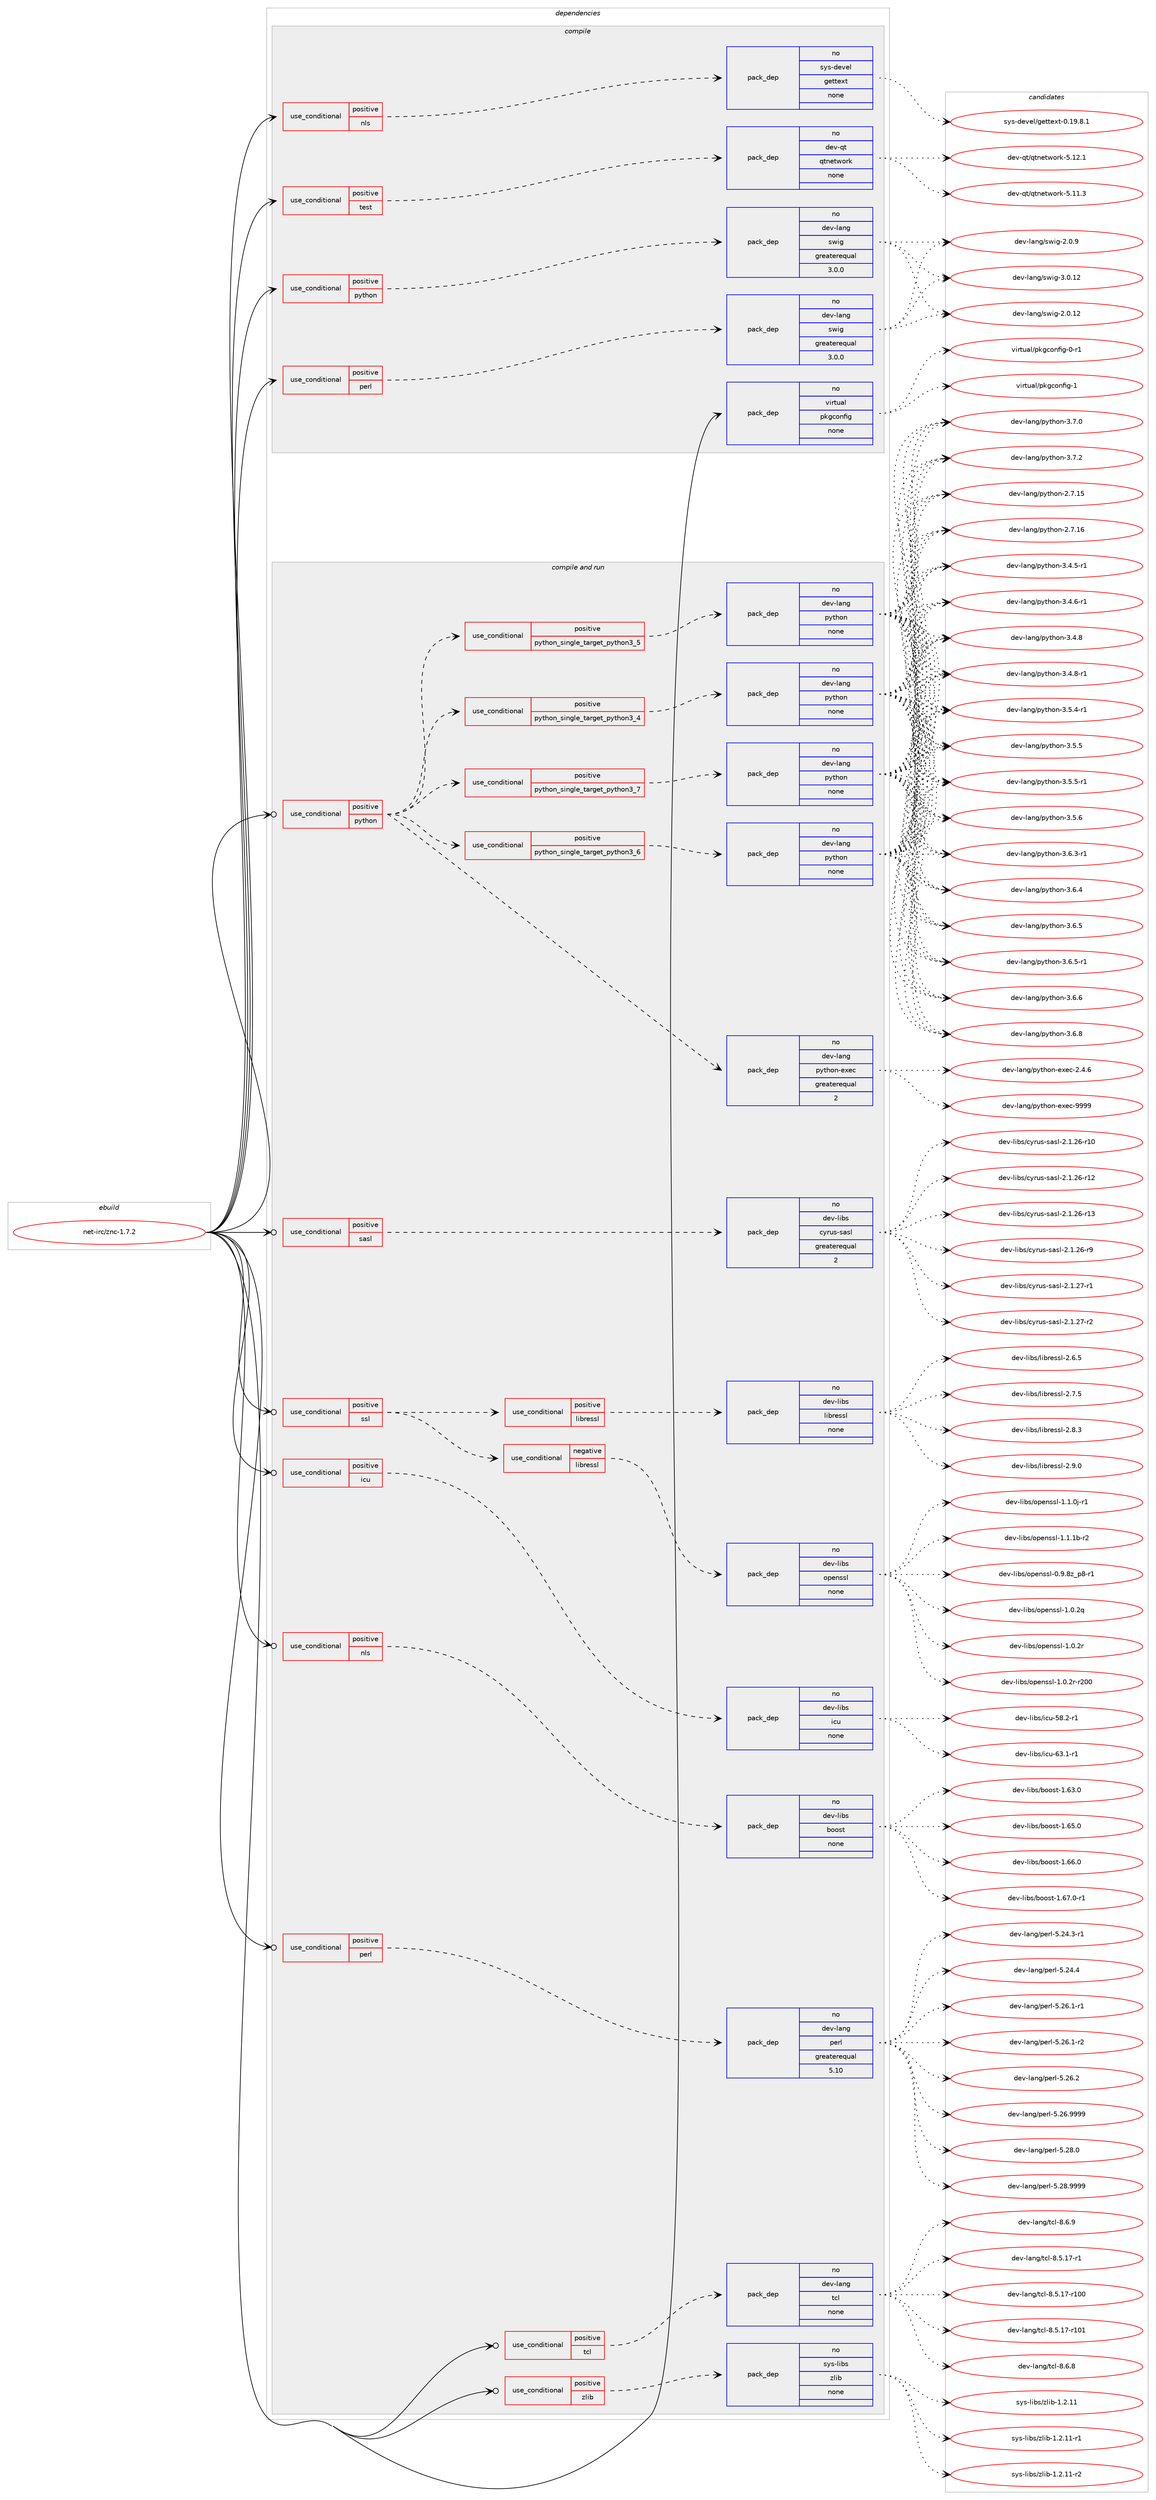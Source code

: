 digraph prolog {

# *************
# Graph options
# *************

newrank=true;
concentrate=true;
compound=true;
graph [rankdir=LR,fontname=Helvetica,fontsize=10,ranksep=1.5];#, ranksep=2.5, nodesep=0.2];
edge  [arrowhead=vee];
node  [fontname=Helvetica,fontsize=10];

# **********
# The ebuild
# **********

subgraph cluster_leftcol {
color=gray;
rank=same;
label=<<i>ebuild</i>>;
id [label="net-irc/znc-1.7.2", color=red, width=4, href="../net-irc/znc-1.7.2.svg"];
}

# ****************
# The dependencies
# ****************

subgraph cluster_midcol {
color=gray;
label=<<i>dependencies</i>>;
subgraph cluster_compile {
fillcolor="#eeeeee";
style=filled;
label=<<i>compile</i>>;
subgraph cond445770 {
dependency1657847 [label=<<TABLE BORDER="0" CELLBORDER="1" CELLSPACING="0" CELLPADDING="4"><TR><TD ROWSPAN="3" CELLPADDING="10">use_conditional</TD></TR><TR><TD>positive</TD></TR><TR><TD>nls</TD></TR></TABLE>>, shape=none, color=red];
subgraph pack1185209 {
dependency1657848 [label=<<TABLE BORDER="0" CELLBORDER="1" CELLSPACING="0" CELLPADDING="4" WIDTH="220"><TR><TD ROWSPAN="6" CELLPADDING="30">pack_dep</TD></TR><TR><TD WIDTH="110">no</TD></TR><TR><TD>sys-devel</TD></TR><TR><TD>gettext</TD></TR><TR><TD>none</TD></TR><TR><TD></TD></TR></TABLE>>, shape=none, color=blue];
}
dependency1657847:e -> dependency1657848:w [weight=20,style="dashed",arrowhead="vee"];
}
id:e -> dependency1657847:w [weight=20,style="solid",arrowhead="vee"];
subgraph cond445771 {
dependency1657849 [label=<<TABLE BORDER="0" CELLBORDER="1" CELLSPACING="0" CELLPADDING="4"><TR><TD ROWSPAN="3" CELLPADDING="10">use_conditional</TD></TR><TR><TD>positive</TD></TR><TR><TD>perl</TD></TR></TABLE>>, shape=none, color=red];
subgraph pack1185210 {
dependency1657850 [label=<<TABLE BORDER="0" CELLBORDER="1" CELLSPACING="0" CELLPADDING="4" WIDTH="220"><TR><TD ROWSPAN="6" CELLPADDING="30">pack_dep</TD></TR><TR><TD WIDTH="110">no</TD></TR><TR><TD>dev-lang</TD></TR><TR><TD>swig</TD></TR><TR><TD>greaterequal</TD></TR><TR><TD>3.0.0</TD></TR></TABLE>>, shape=none, color=blue];
}
dependency1657849:e -> dependency1657850:w [weight=20,style="dashed",arrowhead="vee"];
}
id:e -> dependency1657849:w [weight=20,style="solid",arrowhead="vee"];
subgraph cond445772 {
dependency1657851 [label=<<TABLE BORDER="0" CELLBORDER="1" CELLSPACING="0" CELLPADDING="4"><TR><TD ROWSPAN="3" CELLPADDING="10">use_conditional</TD></TR><TR><TD>positive</TD></TR><TR><TD>python</TD></TR></TABLE>>, shape=none, color=red];
subgraph pack1185211 {
dependency1657852 [label=<<TABLE BORDER="0" CELLBORDER="1" CELLSPACING="0" CELLPADDING="4" WIDTH="220"><TR><TD ROWSPAN="6" CELLPADDING="30">pack_dep</TD></TR><TR><TD WIDTH="110">no</TD></TR><TR><TD>dev-lang</TD></TR><TR><TD>swig</TD></TR><TR><TD>greaterequal</TD></TR><TR><TD>3.0.0</TD></TR></TABLE>>, shape=none, color=blue];
}
dependency1657851:e -> dependency1657852:w [weight=20,style="dashed",arrowhead="vee"];
}
id:e -> dependency1657851:w [weight=20,style="solid",arrowhead="vee"];
subgraph cond445773 {
dependency1657853 [label=<<TABLE BORDER="0" CELLBORDER="1" CELLSPACING="0" CELLPADDING="4"><TR><TD ROWSPAN="3" CELLPADDING="10">use_conditional</TD></TR><TR><TD>positive</TD></TR><TR><TD>test</TD></TR></TABLE>>, shape=none, color=red];
subgraph pack1185212 {
dependency1657854 [label=<<TABLE BORDER="0" CELLBORDER="1" CELLSPACING="0" CELLPADDING="4" WIDTH="220"><TR><TD ROWSPAN="6" CELLPADDING="30">pack_dep</TD></TR><TR><TD WIDTH="110">no</TD></TR><TR><TD>dev-qt</TD></TR><TR><TD>qtnetwork</TD></TR><TR><TD>none</TD></TR><TR><TD></TD></TR></TABLE>>, shape=none, color=blue];
}
dependency1657853:e -> dependency1657854:w [weight=20,style="dashed",arrowhead="vee"];
}
id:e -> dependency1657853:w [weight=20,style="solid",arrowhead="vee"];
subgraph pack1185213 {
dependency1657855 [label=<<TABLE BORDER="0" CELLBORDER="1" CELLSPACING="0" CELLPADDING="4" WIDTH="220"><TR><TD ROWSPAN="6" CELLPADDING="30">pack_dep</TD></TR><TR><TD WIDTH="110">no</TD></TR><TR><TD>virtual</TD></TR><TR><TD>pkgconfig</TD></TR><TR><TD>none</TD></TR><TR><TD></TD></TR></TABLE>>, shape=none, color=blue];
}
id:e -> dependency1657855:w [weight=20,style="solid",arrowhead="vee"];
}
subgraph cluster_compileandrun {
fillcolor="#eeeeee";
style=filled;
label=<<i>compile and run</i>>;
subgraph cond445774 {
dependency1657856 [label=<<TABLE BORDER="0" CELLBORDER="1" CELLSPACING="0" CELLPADDING="4"><TR><TD ROWSPAN="3" CELLPADDING="10">use_conditional</TD></TR><TR><TD>positive</TD></TR><TR><TD>icu</TD></TR></TABLE>>, shape=none, color=red];
subgraph pack1185214 {
dependency1657857 [label=<<TABLE BORDER="0" CELLBORDER="1" CELLSPACING="0" CELLPADDING="4" WIDTH="220"><TR><TD ROWSPAN="6" CELLPADDING="30">pack_dep</TD></TR><TR><TD WIDTH="110">no</TD></TR><TR><TD>dev-libs</TD></TR><TR><TD>icu</TD></TR><TR><TD>none</TD></TR><TR><TD></TD></TR></TABLE>>, shape=none, color=blue];
}
dependency1657856:e -> dependency1657857:w [weight=20,style="dashed",arrowhead="vee"];
}
id:e -> dependency1657856:w [weight=20,style="solid",arrowhead="odotvee"];
subgraph cond445775 {
dependency1657858 [label=<<TABLE BORDER="0" CELLBORDER="1" CELLSPACING="0" CELLPADDING="4"><TR><TD ROWSPAN="3" CELLPADDING="10">use_conditional</TD></TR><TR><TD>positive</TD></TR><TR><TD>nls</TD></TR></TABLE>>, shape=none, color=red];
subgraph pack1185215 {
dependency1657859 [label=<<TABLE BORDER="0" CELLBORDER="1" CELLSPACING="0" CELLPADDING="4" WIDTH="220"><TR><TD ROWSPAN="6" CELLPADDING="30">pack_dep</TD></TR><TR><TD WIDTH="110">no</TD></TR><TR><TD>dev-libs</TD></TR><TR><TD>boost</TD></TR><TR><TD>none</TD></TR><TR><TD></TD></TR></TABLE>>, shape=none, color=blue];
}
dependency1657858:e -> dependency1657859:w [weight=20,style="dashed",arrowhead="vee"];
}
id:e -> dependency1657858:w [weight=20,style="solid",arrowhead="odotvee"];
subgraph cond445776 {
dependency1657860 [label=<<TABLE BORDER="0" CELLBORDER="1" CELLSPACING="0" CELLPADDING="4"><TR><TD ROWSPAN="3" CELLPADDING="10">use_conditional</TD></TR><TR><TD>positive</TD></TR><TR><TD>perl</TD></TR></TABLE>>, shape=none, color=red];
subgraph pack1185216 {
dependency1657861 [label=<<TABLE BORDER="0" CELLBORDER="1" CELLSPACING="0" CELLPADDING="4" WIDTH="220"><TR><TD ROWSPAN="6" CELLPADDING="30">pack_dep</TD></TR><TR><TD WIDTH="110">no</TD></TR><TR><TD>dev-lang</TD></TR><TR><TD>perl</TD></TR><TR><TD>greaterequal</TD></TR><TR><TD>5.10</TD></TR></TABLE>>, shape=none, color=blue];
}
dependency1657860:e -> dependency1657861:w [weight=20,style="dashed",arrowhead="vee"];
}
id:e -> dependency1657860:w [weight=20,style="solid",arrowhead="odotvee"];
subgraph cond445777 {
dependency1657862 [label=<<TABLE BORDER="0" CELLBORDER="1" CELLSPACING="0" CELLPADDING="4"><TR><TD ROWSPAN="3" CELLPADDING="10">use_conditional</TD></TR><TR><TD>positive</TD></TR><TR><TD>python</TD></TR></TABLE>>, shape=none, color=red];
subgraph cond445778 {
dependency1657863 [label=<<TABLE BORDER="0" CELLBORDER="1" CELLSPACING="0" CELLPADDING="4"><TR><TD ROWSPAN="3" CELLPADDING="10">use_conditional</TD></TR><TR><TD>positive</TD></TR><TR><TD>python_single_target_python3_4</TD></TR></TABLE>>, shape=none, color=red];
subgraph pack1185217 {
dependency1657864 [label=<<TABLE BORDER="0" CELLBORDER="1" CELLSPACING="0" CELLPADDING="4" WIDTH="220"><TR><TD ROWSPAN="6" CELLPADDING="30">pack_dep</TD></TR><TR><TD WIDTH="110">no</TD></TR><TR><TD>dev-lang</TD></TR><TR><TD>python</TD></TR><TR><TD>none</TD></TR><TR><TD></TD></TR></TABLE>>, shape=none, color=blue];
}
dependency1657863:e -> dependency1657864:w [weight=20,style="dashed",arrowhead="vee"];
}
dependency1657862:e -> dependency1657863:w [weight=20,style="dashed",arrowhead="vee"];
subgraph cond445779 {
dependency1657865 [label=<<TABLE BORDER="0" CELLBORDER="1" CELLSPACING="0" CELLPADDING="4"><TR><TD ROWSPAN="3" CELLPADDING="10">use_conditional</TD></TR><TR><TD>positive</TD></TR><TR><TD>python_single_target_python3_5</TD></TR></TABLE>>, shape=none, color=red];
subgraph pack1185218 {
dependency1657866 [label=<<TABLE BORDER="0" CELLBORDER="1" CELLSPACING="0" CELLPADDING="4" WIDTH="220"><TR><TD ROWSPAN="6" CELLPADDING="30">pack_dep</TD></TR><TR><TD WIDTH="110">no</TD></TR><TR><TD>dev-lang</TD></TR><TR><TD>python</TD></TR><TR><TD>none</TD></TR><TR><TD></TD></TR></TABLE>>, shape=none, color=blue];
}
dependency1657865:e -> dependency1657866:w [weight=20,style="dashed",arrowhead="vee"];
}
dependency1657862:e -> dependency1657865:w [weight=20,style="dashed",arrowhead="vee"];
subgraph cond445780 {
dependency1657867 [label=<<TABLE BORDER="0" CELLBORDER="1" CELLSPACING="0" CELLPADDING="4"><TR><TD ROWSPAN="3" CELLPADDING="10">use_conditional</TD></TR><TR><TD>positive</TD></TR><TR><TD>python_single_target_python3_6</TD></TR></TABLE>>, shape=none, color=red];
subgraph pack1185219 {
dependency1657868 [label=<<TABLE BORDER="0" CELLBORDER="1" CELLSPACING="0" CELLPADDING="4" WIDTH="220"><TR><TD ROWSPAN="6" CELLPADDING="30">pack_dep</TD></TR><TR><TD WIDTH="110">no</TD></TR><TR><TD>dev-lang</TD></TR><TR><TD>python</TD></TR><TR><TD>none</TD></TR><TR><TD></TD></TR></TABLE>>, shape=none, color=blue];
}
dependency1657867:e -> dependency1657868:w [weight=20,style="dashed",arrowhead="vee"];
}
dependency1657862:e -> dependency1657867:w [weight=20,style="dashed",arrowhead="vee"];
subgraph cond445781 {
dependency1657869 [label=<<TABLE BORDER="0" CELLBORDER="1" CELLSPACING="0" CELLPADDING="4"><TR><TD ROWSPAN="3" CELLPADDING="10">use_conditional</TD></TR><TR><TD>positive</TD></TR><TR><TD>python_single_target_python3_7</TD></TR></TABLE>>, shape=none, color=red];
subgraph pack1185220 {
dependency1657870 [label=<<TABLE BORDER="0" CELLBORDER="1" CELLSPACING="0" CELLPADDING="4" WIDTH="220"><TR><TD ROWSPAN="6" CELLPADDING="30">pack_dep</TD></TR><TR><TD WIDTH="110">no</TD></TR><TR><TD>dev-lang</TD></TR><TR><TD>python</TD></TR><TR><TD>none</TD></TR><TR><TD></TD></TR></TABLE>>, shape=none, color=blue];
}
dependency1657869:e -> dependency1657870:w [weight=20,style="dashed",arrowhead="vee"];
}
dependency1657862:e -> dependency1657869:w [weight=20,style="dashed",arrowhead="vee"];
subgraph pack1185221 {
dependency1657871 [label=<<TABLE BORDER="0" CELLBORDER="1" CELLSPACING="0" CELLPADDING="4" WIDTH="220"><TR><TD ROWSPAN="6" CELLPADDING="30">pack_dep</TD></TR><TR><TD WIDTH="110">no</TD></TR><TR><TD>dev-lang</TD></TR><TR><TD>python-exec</TD></TR><TR><TD>greaterequal</TD></TR><TR><TD>2</TD></TR></TABLE>>, shape=none, color=blue];
}
dependency1657862:e -> dependency1657871:w [weight=20,style="dashed",arrowhead="vee"];
}
id:e -> dependency1657862:w [weight=20,style="solid",arrowhead="odotvee"];
subgraph cond445782 {
dependency1657872 [label=<<TABLE BORDER="0" CELLBORDER="1" CELLSPACING="0" CELLPADDING="4"><TR><TD ROWSPAN="3" CELLPADDING="10">use_conditional</TD></TR><TR><TD>positive</TD></TR><TR><TD>sasl</TD></TR></TABLE>>, shape=none, color=red];
subgraph pack1185222 {
dependency1657873 [label=<<TABLE BORDER="0" CELLBORDER="1" CELLSPACING="0" CELLPADDING="4" WIDTH="220"><TR><TD ROWSPAN="6" CELLPADDING="30">pack_dep</TD></TR><TR><TD WIDTH="110">no</TD></TR><TR><TD>dev-libs</TD></TR><TR><TD>cyrus-sasl</TD></TR><TR><TD>greaterequal</TD></TR><TR><TD>2</TD></TR></TABLE>>, shape=none, color=blue];
}
dependency1657872:e -> dependency1657873:w [weight=20,style="dashed",arrowhead="vee"];
}
id:e -> dependency1657872:w [weight=20,style="solid",arrowhead="odotvee"];
subgraph cond445783 {
dependency1657874 [label=<<TABLE BORDER="0" CELLBORDER="1" CELLSPACING="0" CELLPADDING="4"><TR><TD ROWSPAN="3" CELLPADDING="10">use_conditional</TD></TR><TR><TD>positive</TD></TR><TR><TD>ssl</TD></TR></TABLE>>, shape=none, color=red];
subgraph cond445784 {
dependency1657875 [label=<<TABLE BORDER="0" CELLBORDER="1" CELLSPACING="0" CELLPADDING="4"><TR><TD ROWSPAN="3" CELLPADDING="10">use_conditional</TD></TR><TR><TD>negative</TD></TR><TR><TD>libressl</TD></TR></TABLE>>, shape=none, color=red];
subgraph pack1185223 {
dependency1657876 [label=<<TABLE BORDER="0" CELLBORDER="1" CELLSPACING="0" CELLPADDING="4" WIDTH="220"><TR><TD ROWSPAN="6" CELLPADDING="30">pack_dep</TD></TR><TR><TD WIDTH="110">no</TD></TR><TR><TD>dev-libs</TD></TR><TR><TD>openssl</TD></TR><TR><TD>none</TD></TR><TR><TD></TD></TR></TABLE>>, shape=none, color=blue];
}
dependency1657875:e -> dependency1657876:w [weight=20,style="dashed",arrowhead="vee"];
}
dependency1657874:e -> dependency1657875:w [weight=20,style="dashed",arrowhead="vee"];
subgraph cond445785 {
dependency1657877 [label=<<TABLE BORDER="0" CELLBORDER="1" CELLSPACING="0" CELLPADDING="4"><TR><TD ROWSPAN="3" CELLPADDING="10">use_conditional</TD></TR><TR><TD>positive</TD></TR><TR><TD>libressl</TD></TR></TABLE>>, shape=none, color=red];
subgraph pack1185224 {
dependency1657878 [label=<<TABLE BORDER="0" CELLBORDER="1" CELLSPACING="0" CELLPADDING="4" WIDTH="220"><TR><TD ROWSPAN="6" CELLPADDING="30">pack_dep</TD></TR><TR><TD WIDTH="110">no</TD></TR><TR><TD>dev-libs</TD></TR><TR><TD>libressl</TD></TR><TR><TD>none</TD></TR><TR><TD></TD></TR></TABLE>>, shape=none, color=blue];
}
dependency1657877:e -> dependency1657878:w [weight=20,style="dashed",arrowhead="vee"];
}
dependency1657874:e -> dependency1657877:w [weight=20,style="dashed",arrowhead="vee"];
}
id:e -> dependency1657874:w [weight=20,style="solid",arrowhead="odotvee"];
subgraph cond445786 {
dependency1657879 [label=<<TABLE BORDER="0" CELLBORDER="1" CELLSPACING="0" CELLPADDING="4"><TR><TD ROWSPAN="3" CELLPADDING="10">use_conditional</TD></TR><TR><TD>positive</TD></TR><TR><TD>tcl</TD></TR></TABLE>>, shape=none, color=red];
subgraph pack1185225 {
dependency1657880 [label=<<TABLE BORDER="0" CELLBORDER="1" CELLSPACING="0" CELLPADDING="4" WIDTH="220"><TR><TD ROWSPAN="6" CELLPADDING="30">pack_dep</TD></TR><TR><TD WIDTH="110">no</TD></TR><TR><TD>dev-lang</TD></TR><TR><TD>tcl</TD></TR><TR><TD>none</TD></TR><TR><TD></TD></TR></TABLE>>, shape=none, color=blue];
}
dependency1657879:e -> dependency1657880:w [weight=20,style="dashed",arrowhead="vee"];
}
id:e -> dependency1657879:w [weight=20,style="solid",arrowhead="odotvee"];
subgraph cond445787 {
dependency1657881 [label=<<TABLE BORDER="0" CELLBORDER="1" CELLSPACING="0" CELLPADDING="4"><TR><TD ROWSPAN="3" CELLPADDING="10">use_conditional</TD></TR><TR><TD>positive</TD></TR><TR><TD>zlib</TD></TR></TABLE>>, shape=none, color=red];
subgraph pack1185226 {
dependency1657882 [label=<<TABLE BORDER="0" CELLBORDER="1" CELLSPACING="0" CELLPADDING="4" WIDTH="220"><TR><TD ROWSPAN="6" CELLPADDING="30">pack_dep</TD></TR><TR><TD WIDTH="110">no</TD></TR><TR><TD>sys-libs</TD></TR><TR><TD>zlib</TD></TR><TR><TD>none</TD></TR><TR><TD></TD></TR></TABLE>>, shape=none, color=blue];
}
dependency1657881:e -> dependency1657882:w [weight=20,style="dashed",arrowhead="vee"];
}
id:e -> dependency1657881:w [weight=20,style="solid",arrowhead="odotvee"];
}
subgraph cluster_run {
fillcolor="#eeeeee";
style=filled;
label=<<i>run</i>>;
}
}

# **************
# The candidates
# **************

subgraph cluster_choices {
rank=same;
color=gray;
label=<<i>candidates</i>>;

subgraph choice1185209 {
color=black;
nodesep=1;
choice1151211154510010111810110847103101116116101120116454846495746564649 [label="sys-devel/gettext-0.19.8.1", color=red, width=4,href="../sys-devel/gettext-0.19.8.1.svg"];
dependency1657848:e -> choice1151211154510010111810110847103101116116101120116454846495746564649:w [style=dotted,weight="100"];
}
subgraph choice1185210 {
color=black;
nodesep=1;
choice10010111845108971101034711511910510345504648464950 [label="dev-lang/swig-2.0.12", color=red, width=4,href="../dev-lang/swig-2.0.12.svg"];
choice100101118451089711010347115119105103455046484657 [label="dev-lang/swig-2.0.9", color=red, width=4,href="../dev-lang/swig-2.0.9.svg"];
choice10010111845108971101034711511910510345514648464950 [label="dev-lang/swig-3.0.12", color=red, width=4,href="../dev-lang/swig-3.0.12.svg"];
dependency1657850:e -> choice10010111845108971101034711511910510345504648464950:w [style=dotted,weight="100"];
dependency1657850:e -> choice100101118451089711010347115119105103455046484657:w [style=dotted,weight="100"];
dependency1657850:e -> choice10010111845108971101034711511910510345514648464950:w [style=dotted,weight="100"];
}
subgraph choice1185211 {
color=black;
nodesep=1;
choice10010111845108971101034711511910510345504648464950 [label="dev-lang/swig-2.0.12", color=red, width=4,href="../dev-lang/swig-2.0.12.svg"];
choice100101118451089711010347115119105103455046484657 [label="dev-lang/swig-2.0.9", color=red, width=4,href="../dev-lang/swig-2.0.9.svg"];
choice10010111845108971101034711511910510345514648464950 [label="dev-lang/swig-3.0.12", color=red, width=4,href="../dev-lang/swig-3.0.12.svg"];
dependency1657852:e -> choice10010111845108971101034711511910510345504648464950:w [style=dotted,weight="100"];
dependency1657852:e -> choice100101118451089711010347115119105103455046484657:w [style=dotted,weight="100"];
dependency1657852:e -> choice10010111845108971101034711511910510345514648464950:w [style=dotted,weight="100"];
}
subgraph choice1185212 {
color=black;
nodesep=1;
choice100101118451131164711311611010111611911111410745534649494651 [label="dev-qt/qtnetwork-5.11.3", color=red, width=4,href="../dev-qt/qtnetwork-5.11.3.svg"];
choice100101118451131164711311611010111611911111410745534649504649 [label="dev-qt/qtnetwork-5.12.1", color=red, width=4,href="../dev-qt/qtnetwork-5.12.1.svg"];
dependency1657854:e -> choice100101118451131164711311611010111611911111410745534649494651:w [style=dotted,weight="100"];
dependency1657854:e -> choice100101118451131164711311611010111611911111410745534649504649:w [style=dotted,weight="100"];
}
subgraph choice1185213 {
color=black;
nodesep=1;
choice11810511411611797108471121071039911111010210510345484511449 [label="virtual/pkgconfig-0-r1", color=red, width=4,href="../virtual/pkgconfig-0-r1.svg"];
choice1181051141161179710847112107103991111101021051034549 [label="virtual/pkgconfig-1", color=red, width=4,href="../virtual/pkgconfig-1.svg"];
dependency1657855:e -> choice11810511411611797108471121071039911111010210510345484511449:w [style=dotted,weight="100"];
dependency1657855:e -> choice1181051141161179710847112107103991111101021051034549:w [style=dotted,weight="100"];
}
subgraph choice1185214 {
color=black;
nodesep=1;
choice1001011184510810598115471059911745535646504511449 [label="dev-libs/icu-58.2-r1", color=red, width=4,href="../dev-libs/icu-58.2-r1.svg"];
choice1001011184510810598115471059911745545146494511449 [label="dev-libs/icu-63.1-r1", color=red, width=4,href="../dev-libs/icu-63.1-r1.svg"];
dependency1657857:e -> choice1001011184510810598115471059911745535646504511449:w [style=dotted,weight="100"];
dependency1657857:e -> choice1001011184510810598115471059911745545146494511449:w [style=dotted,weight="100"];
}
subgraph choice1185215 {
color=black;
nodesep=1;
choice1001011184510810598115479811111111511645494654514648 [label="dev-libs/boost-1.63.0", color=red, width=4,href="../dev-libs/boost-1.63.0.svg"];
choice1001011184510810598115479811111111511645494654534648 [label="dev-libs/boost-1.65.0", color=red, width=4,href="../dev-libs/boost-1.65.0.svg"];
choice1001011184510810598115479811111111511645494654544648 [label="dev-libs/boost-1.66.0", color=red, width=4,href="../dev-libs/boost-1.66.0.svg"];
choice10010111845108105981154798111111115116454946545546484511449 [label="dev-libs/boost-1.67.0-r1", color=red, width=4,href="../dev-libs/boost-1.67.0-r1.svg"];
dependency1657859:e -> choice1001011184510810598115479811111111511645494654514648:w [style=dotted,weight="100"];
dependency1657859:e -> choice1001011184510810598115479811111111511645494654534648:w [style=dotted,weight="100"];
dependency1657859:e -> choice1001011184510810598115479811111111511645494654544648:w [style=dotted,weight="100"];
dependency1657859:e -> choice10010111845108105981154798111111115116454946545546484511449:w [style=dotted,weight="100"];
}
subgraph choice1185216 {
color=black;
nodesep=1;
choice100101118451089711010347112101114108455346505246514511449 [label="dev-lang/perl-5.24.3-r1", color=red, width=4,href="../dev-lang/perl-5.24.3-r1.svg"];
choice10010111845108971101034711210111410845534650524652 [label="dev-lang/perl-5.24.4", color=red, width=4,href="../dev-lang/perl-5.24.4.svg"];
choice100101118451089711010347112101114108455346505446494511449 [label="dev-lang/perl-5.26.1-r1", color=red, width=4,href="../dev-lang/perl-5.26.1-r1.svg"];
choice100101118451089711010347112101114108455346505446494511450 [label="dev-lang/perl-5.26.1-r2", color=red, width=4,href="../dev-lang/perl-5.26.1-r2.svg"];
choice10010111845108971101034711210111410845534650544650 [label="dev-lang/perl-5.26.2", color=red, width=4,href="../dev-lang/perl-5.26.2.svg"];
choice10010111845108971101034711210111410845534650544657575757 [label="dev-lang/perl-5.26.9999", color=red, width=4,href="../dev-lang/perl-5.26.9999.svg"];
choice10010111845108971101034711210111410845534650564648 [label="dev-lang/perl-5.28.0", color=red, width=4,href="../dev-lang/perl-5.28.0.svg"];
choice10010111845108971101034711210111410845534650564657575757 [label="dev-lang/perl-5.28.9999", color=red, width=4,href="../dev-lang/perl-5.28.9999.svg"];
dependency1657861:e -> choice100101118451089711010347112101114108455346505246514511449:w [style=dotted,weight="100"];
dependency1657861:e -> choice10010111845108971101034711210111410845534650524652:w [style=dotted,weight="100"];
dependency1657861:e -> choice100101118451089711010347112101114108455346505446494511449:w [style=dotted,weight="100"];
dependency1657861:e -> choice100101118451089711010347112101114108455346505446494511450:w [style=dotted,weight="100"];
dependency1657861:e -> choice10010111845108971101034711210111410845534650544650:w [style=dotted,weight="100"];
dependency1657861:e -> choice10010111845108971101034711210111410845534650544657575757:w [style=dotted,weight="100"];
dependency1657861:e -> choice10010111845108971101034711210111410845534650564648:w [style=dotted,weight="100"];
dependency1657861:e -> choice10010111845108971101034711210111410845534650564657575757:w [style=dotted,weight="100"];
}
subgraph choice1185217 {
color=black;
nodesep=1;
choice10010111845108971101034711212111610411111045504655464953 [label="dev-lang/python-2.7.15", color=red, width=4,href="../dev-lang/python-2.7.15.svg"];
choice10010111845108971101034711212111610411111045504655464954 [label="dev-lang/python-2.7.16", color=red, width=4,href="../dev-lang/python-2.7.16.svg"];
choice1001011184510897110103471121211161041111104551465246534511449 [label="dev-lang/python-3.4.5-r1", color=red, width=4,href="../dev-lang/python-3.4.5-r1.svg"];
choice1001011184510897110103471121211161041111104551465246544511449 [label="dev-lang/python-3.4.6-r1", color=red, width=4,href="../dev-lang/python-3.4.6-r1.svg"];
choice100101118451089711010347112121116104111110455146524656 [label="dev-lang/python-3.4.8", color=red, width=4,href="../dev-lang/python-3.4.8.svg"];
choice1001011184510897110103471121211161041111104551465246564511449 [label="dev-lang/python-3.4.8-r1", color=red, width=4,href="../dev-lang/python-3.4.8-r1.svg"];
choice1001011184510897110103471121211161041111104551465346524511449 [label="dev-lang/python-3.5.4-r1", color=red, width=4,href="../dev-lang/python-3.5.4-r1.svg"];
choice100101118451089711010347112121116104111110455146534653 [label="dev-lang/python-3.5.5", color=red, width=4,href="../dev-lang/python-3.5.5.svg"];
choice1001011184510897110103471121211161041111104551465346534511449 [label="dev-lang/python-3.5.5-r1", color=red, width=4,href="../dev-lang/python-3.5.5-r1.svg"];
choice100101118451089711010347112121116104111110455146534654 [label="dev-lang/python-3.5.6", color=red, width=4,href="../dev-lang/python-3.5.6.svg"];
choice1001011184510897110103471121211161041111104551465446514511449 [label="dev-lang/python-3.6.3-r1", color=red, width=4,href="../dev-lang/python-3.6.3-r1.svg"];
choice100101118451089711010347112121116104111110455146544652 [label="dev-lang/python-3.6.4", color=red, width=4,href="../dev-lang/python-3.6.4.svg"];
choice100101118451089711010347112121116104111110455146544653 [label="dev-lang/python-3.6.5", color=red, width=4,href="../dev-lang/python-3.6.5.svg"];
choice1001011184510897110103471121211161041111104551465446534511449 [label="dev-lang/python-3.6.5-r1", color=red, width=4,href="../dev-lang/python-3.6.5-r1.svg"];
choice100101118451089711010347112121116104111110455146544654 [label="dev-lang/python-3.6.6", color=red, width=4,href="../dev-lang/python-3.6.6.svg"];
choice100101118451089711010347112121116104111110455146544656 [label="dev-lang/python-3.6.8", color=red, width=4,href="../dev-lang/python-3.6.8.svg"];
choice100101118451089711010347112121116104111110455146554648 [label="dev-lang/python-3.7.0", color=red, width=4,href="../dev-lang/python-3.7.0.svg"];
choice100101118451089711010347112121116104111110455146554650 [label="dev-lang/python-3.7.2", color=red, width=4,href="../dev-lang/python-3.7.2.svg"];
dependency1657864:e -> choice10010111845108971101034711212111610411111045504655464953:w [style=dotted,weight="100"];
dependency1657864:e -> choice10010111845108971101034711212111610411111045504655464954:w [style=dotted,weight="100"];
dependency1657864:e -> choice1001011184510897110103471121211161041111104551465246534511449:w [style=dotted,weight="100"];
dependency1657864:e -> choice1001011184510897110103471121211161041111104551465246544511449:w [style=dotted,weight="100"];
dependency1657864:e -> choice100101118451089711010347112121116104111110455146524656:w [style=dotted,weight="100"];
dependency1657864:e -> choice1001011184510897110103471121211161041111104551465246564511449:w [style=dotted,weight="100"];
dependency1657864:e -> choice1001011184510897110103471121211161041111104551465346524511449:w [style=dotted,weight="100"];
dependency1657864:e -> choice100101118451089711010347112121116104111110455146534653:w [style=dotted,weight="100"];
dependency1657864:e -> choice1001011184510897110103471121211161041111104551465346534511449:w [style=dotted,weight="100"];
dependency1657864:e -> choice100101118451089711010347112121116104111110455146534654:w [style=dotted,weight="100"];
dependency1657864:e -> choice1001011184510897110103471121211161041111104551465446514511449:w [style=dotted,weight="100"];
dependency1657864:e -> choice100101118451089711010347112121116104111110455146544652:w [style=dotted,weight="100"];
dependency1657864:e -> choice100101118451089711010347112121116104111110455146544653:w [style=dotted,weight="100"];
dependency1657864:e -> choice1001011184510897110103471121211161041111104551465446534511449:w [style=dotted,weight="100"];
dependency1657864:e -> choice100101118451089711010347112121116104111110455146544654:w [style=dotted,weight="100"];
dependency1657864:e -> choice100101118451089711010347112121116104111110455146544656:w [style=dotted,weight="100"];
dependency1657864:e -> choice100101118451089711010347112121116104111110455146554648:w [style=dotted,weight="100"];
dependency1657864:e -> choice100101118451089711010347112121116104111110455146554650:w [style=dotted,weight="100"];
}
subgraph choice1185218 {
color=black;
nodesep=1;
choice10010111845108971101034711212111610411111045504655464953 [label="dev-lang/python-2.7.15", color=red, width=4,href="../dev-lang/python-2.7.15.svg"];
choice10010111845108971101034711212111610411111045504655464954 [label="dev-lang/python-2.7.16", color=red, width=4,href="../dev-lang/python-2.7.16.svg"];
choice1001011184510897110103471121211161041111104551465246534511449 [label="dev-lang/python-3.4.5-r1", color=red, width=4,href="../dev-lang/python-3.4.5-r1.svg"];
choice1001011184510897110103471121211161041111104551465246544511449 [label="dev-lang/python-3.4.6-r1", color=red, width=4,href="../dev-lang/python-3.4.6-r1.svg"];
choice100101118451089711010347112121116104111110455146524656 [label="dev-lang/python-3.4.8", color=red, width=4,href="../dev-lang/python-3.4.8.svg"];
choice1001011184510897110103471121211161041111104551465246564511449 [label="dev-lang/python-3.4.8-r1", color=red, width=4,href="../dev-lang/python-3.4.8-r1.svg"];
choice1001011184510897110103471121211161041111104551465346524511449 [label="dev-lang/python-3.5.4-r1", color=red, width=4,href="../dev-lang/python-3.5.4-r1.svg"];
choice100101118451089711010347112121116104111110455146534653 [label="dev-lang/python-3.5.5", color=red, width=4,href="../dev-lang/python-3.5.5.svg"];
choice1001011184510897110103471121211161041111104551465346534511449 [label="dev-lang/python-3.5.5-r1", color=red, width=4,href="../dev-lang/python-3.5.5-r1.svg"];
choice100101118451089711010347112121116104111110455146534654 [label="dev-lang/python-3.5.6", color=red, width=4,href="../dev-lang/python-3.5.6.svg"];
choice1001011184510897110103471121211161041111104551465446514511449 [label="dev-lang/python-3.6.3-r1", color=red, width=4,href="../dev-lang/python-3.6.3-r1.svg"];
choice100101118451089711010347112121116104111110455146544652 [label="dev-lang/python-3.6.4", color=red, width=4,href="../dev-lang/python-3.6.4.svg"];
choice100101118451089711010347112121116104111110455146544653 [label="dev-lang/python-3.6.5", color=red, width=4,href="../dev-lang/python-3.6.5.svg"];
choice1001011184510897110103471121211161041111104551465446534511449 [label="dev-lang/python-3.6.5-r1", color=red, width=4,href="../dev-lang/python-3.6.5-r1.svg"];
choice100101118451089711010347112121116104111110455146544654 [label="dev-lang/python-3.6.6", color=red, width=4,href="../dev-lang/python-3.6.6.svg"];
choice100101118451089711010347112121116104111110455146544656 [label="dev-lang/python-3.6.8", color=red, width=4,href="../dev-lang/python-3.6.8.svg"];
choice100101118451089711010347112121116104111110455146554648 [label="dev-lang/python-3.7.0", color=red, width=4,href="../dev-lang/python-3.7.0.svg"];
choice100101118451089711010347112121116104111110455146554650 [label="dev-lang/python-3.7.2", color=red, width=4,href="../dev-lang/python-3.7.2.svg"];
dependency1657866:e -> choice10010111845108971101034711212111610411111045504655464953:w [style=dotted,weight="100"];
dependency1657866:e -> choice10010111845108971101034711212111610411111045504655464954:w [style=dotted,weight="100"];
dependency1657866:e -> choice1001011184510897110103471121211161041111104551465246534511449:w [style=dotted,weight="100"];
dependency1657866:e -> choice1001011184510897110103471121211161041111104551465246544511449:w [style=dotted,weight="100"];
dependency1657866:e -> choice100101118451089711010347112121116104111110455146524656:w [style=dotted,weight="100"];
dependency1657866:e -> choice1001011184510897110103471121211161041111104551465246564511449:w [style=dotted,weight="100"];
dependency1657866:e -> choice1001011184510897110103471121211161041111104551465346524511449:w [style=dotted,weight="100"];
dependency1657866:e -> choice100101118451089711010347112121116104111110455146534653:w [style=dotted,weight="100"];
dependency1657866:e -> choice1001011184510897110103471121211161041111104551465346534511449:w [style=dotted,weight="100"];
dependency1657866:e -> choice100101118451089711010347112121116104111110455146534654:w [style=dotted,weight="100"];
dependency1657866:e -> choice1001011184510897110103471121211161041111104551465446514511449:w [style=dotted,weight="100"];
dependency1657866:e -> choice100101118451089711010347112121116104111110455146544652:w [style=dotted,weight="100"];
dependency1657866:e -> choice100101118451089711010347112121116104111110455146544653:w [style=dotted,weight="100"];
dependency1657866:e -> choice1001011184510897110103471121211161041111104551465446534511449:w [style=dotted,weight="100"];
dependency1657866:e -> choice100101118451089711010347112121116104111110455146544654:w [style=dotted,weight="100"];
dependency1657866:e -> choice100101118451089711010347112121116104111110455146544656:w [style=dotted,weight="100"];
dependency1657866:e -> choice100101118451089711010347112121116104111110455146554648:w [style=dotted,weight="100"];
dependency1657866:e -> choice100101118451089711010347112121116104111110455146554650:w [style=dotted,weight="100"];
}
subgraph choice1185219 {
color=black;
nodesep=1;
choice10010111845108971101034711212111610411111045504655464953 [label="dev-lang/python-2.7.15", color=red, width=4,href="../dev-lang/python-2.7.15.svg"];
choice10010111845108971101034711212111610411111045504655464954 [label="dev-lang/python-2.7.16", color=red, width=4,href="../dev-lang/python-2.7.16.svg"];
choice1001011184510897110103471121211161041111104551465246534511449 [label="dev-lang/python-3.4.5-r1", color=red, width=4,href="../dev-lang/python-3.4.5-r1.svg"];
choice1001011184510897110103471121211161041111104551465246544511449 [label="dev-lang/python-3.4.6-r1", color=red, width=4,href="../dev-lang/python-3.4.6-r1.svg"];
choice100101118451089711010347112121116104111110455146524656 [label="dev-lang/python-3.4.8", color=red, width=4,href="../dev-lang/python-3.4.8.svg"];
choice1001011184510897110103471121211161041111104551465246564511449 [label="dev-lang/python-3.4.8-r1", color=red, width=4,href="../dev-lang/python-3.4.8-r1.svg"];
choice1001011184510897110103471121211161041111104551465346524511449 [label="dev-lang/python-3.5.4-r1", color=red, width=4,href="../dev-lang/python-3.5.4-r1.svg"];
choice100101118451089711010347112121116104111110455146534653 [label="dev-lang/python-3.5.5", color=red, width=4,href="../dev-lang/python-3.5.5.svg"];
choice1001011184510897110103471121211161041111104551465346534511449 [label="dev-lang/python-3.5.5-r1", color=red, width=4,href="../dev-lang/python-3.5.5-r1.svg"];
choice100101118451089711010347112121116104111110455146534654 [label="dev-lang/python-3.5.6", color=red, width=4,href="../dev-lang/python-3.5.6.svg"];
choice1001011184510897110103471121211161041111104551465446514511449 [label="dev-lang/python-3.6.3-r1", color=red, width=4,href="../dev-lang/python-3.6.3-r1.svg"];
choice100101118451089711010347112121116104111110455146544652 [label="dev-lang/python-3.6.4", color=red, width=4,href="../dev-lang/python-3.6.4.svg"];
choice100101118451089711010347112121116104111110455146544653 [label="dev-lang/python-3.6.5", color=red, width=4,href="../dev-lang/python-3.6.5.svg"];
choice1001011184510897110103471121211161041111104551465446534511449 [label="dev-lang/python-3.6.5-r1", color=red, width=4,href="../dev-lang/python-3.6.5-r1.svg"];
choice100101118451089711010347112121116104111110455146544654 [label="dev-lang/python-3.6.6", color=red, width=4,href="../dev-lang/python-3.6.6.svg"];
choice100101118451089711010347112121116104111110455146544656 [label="dev-lang/python-3.6.8", color=red, width=4,href="../dev-lang/python-3.6.8.svg"];
choice100101118451089711010347112121116104111110455146554648 [label="dev-lang/python-3.7.0", color=red, width=4,href="../dev-lang/python-3.7.0.svg"];
choice100101118451089711010347112121116104111110455146554650 [label="dev-lang/python-3.7.2", color=red, width=4,href="../dev-lang/python-3.7.2.svg"];
dependency1657868:e -> choice10010111845108971101034711212111610411111045504655464953:w [style=dotted,weight="100"];
dependency1657868:e -> choice10010111845108971101034711212111610411111045504655464954:w [style=dotted,weight="100"];
dependency1657868:e -> choice1001011184510897110103471121211161041111104551465246534511449:w [style=dotted,weight="100"];
dependency1657868:e -> choice1001011184510897110103471121211161041111104551465246544511449:w [style=dotted,weight="100"];
dependency1657868:e -> choice100101118451089711010347112121116104111110455146524656:w [style=dotted,weight="100"];
dependency1657868:e -> choice1001011184510897110103471121211161041111104551465246564511449:w [style=dotted,weight="100"];
dependency1657868:e -> choice1001011184510897110103471121211161041111104551465346524511449:w [style=dotted,weight="100"];
dependency1657868:e -> choice100101118451089711010347112121116104111110455146534653:w [style=dotted,weight="100"];
dependency1657868:e -> choice1001011184510897110103471121211161041111104551465346534511449:w [style=dotted,weight="100"];
dependency1657868:e -> choice100101118451089711010347112121116104111110455146534654:w [style=dotted,weight="100"];
dependency1657868:e -> choice1001011184510897110103471121211161041111104551465446514511449:w [style=dotted,weight="100"];
dependency1657868:e -> choice100101118451089711010347112121116104111110455146544652:w [style=dotted,weight="100"];
dependency1657868:e -> choice100101118451089711010347112121116104111110455146544653:w [style=dotted,weight="100"];
dependency1657868:e -> choice1001011184510897110103471121211161041111104551465446534511449:w [style=dotted,weight="100"];
dependency1657868:e -> choice100101118451089711010347112121116104111110455146544654:w [style=dotted,weight="100"];
dependency1657868:e -> choice100101118451089711010347112121116104111110455146544656:w [style=dotted,weight="100"];
dependency1657868:e -> choice100101118451089711010347112121116104111110455146554648:w [style=dotted,weight="100"];
dependency1657868:e -> choice100101118451089711010347112121116104111110455146554650:w [style=dotted,weight="100"];
}
subgraph choice1185220 {
color=black;
nodesep=1;
choice10010111845108971101034711212111610411111045504655464953 [label="dev-lang/python-2.7.15", color=red, width=4,href="../dev-lang/python-2.7.15.svg"];
choice10010111845108971101034711212111610411111045504655464954 [label="dev-lang/python-2.7.16", color=red, width=4,href="../dev-lang/python-2.7.16.svg"];
choice1001011184510897110103471121211161041111104551465246534511449 [label="dev-lang/python-3.4.5-r1", color=red, width=4,href="../dev-lang/python-3.4.5-r1.svg"];
choice1001011184510897110103471121211161041111104551465246544511449 [label="dev-lang/python-3.4.6-r1", color=red, width=4,href="../dev-lang/python-3.4.6-r1.svg"];
choice100101118451089711010347112121116104111110455146524656 [label="dev-lang/python-3.4.8", color=red, width=4,href="../dev-lang/python-3.4.8.svg"];
choice1001011184510897110103471121211161041111104551465246564511449 [label="dev-lang/python-3.4.8-r1", color=red, width=4,href="../dev-lang/python-3.4.8-r1.svg"];
choice1001011184510897110103471121211161041111104551465346524511449 [label="dev-lang/python-3.5.4-r1", color=red, width=4,href="../dev-lang/python-3.5.4-r1.svg"];
choice100101118451089711010347112121116104111110455146534653 [label="dev-lang/python-3.5.5", color=red, width=4,href="../dev-lang/python-3.5.5.svg"];
choice1001011184510897110103471121211161041111104551465346534511449 [label="dev-lang/python-3.5.5-r1", color=red, width=4,href="../dev-lang/python-3.5.5-r1.svg"];
choice100101118451089711010347112121116104111110455146534654 [label="dev-lang/python-3.5.6", color=red, width=4,href="../dev-lang/python-3.5.6.svg"];
choice1001011184510897110103471121211161041111104551465446514511449 [label="dev-lang/python-3.6.3-r1", color=red, width=4,href="../dev-lang/python-3.6.3-r1.svg"];
choice100101118451089711010347112121116104111110455146544652 [label="dev-lang/python-3.6.4", color=red, width=4,href="../dev-lang/python-3.6.4.svg"];
choice100101118451089711010347112121116104111110455146544653 [label="dev-lang/python-3.6.5", color=red, width=4,href="../dev-lang/python-3.6.5.svg"];
choice1001011184510897110103471121211161041111104551465446534511449 [label="dev-lang/python-3.6.5-r1", color=red, width=4,href="../dev-lang/python-3.6.5-r1.svg"];
choice100101118451089711010347112121116104111110455146544654 [label="dev-lang/python-3.6.6", color=red, width=4,href="../dev-lang/python-3.6.6.svg"];
choice100101118451089711010347112121116104111110455146544656 [label="dev-lang/python-3.6.8", color=red, width=4,href="../dev-lang/python-3.6.8.svg"];
choice100101118451089711010347112121116104111110455146554648 [label="dev-lang/python-3.7.0", color=red, width=4,href="../dev-lang/python-3.7.0.svg"];
choice100101118451089711010347112121116104111110455146554650 [label="dev-lang/python-3.7.2", color=red, width=4,href="../dev-lang/python-3.7.2.svg"];
dependency1657870:e -> choice10010111845108971101034711212111610411111045504655464953:w [style=dotted,weight="100"];
dependency1657870:e -> choice10010111845108971101034711212111610411111045504655464954:w [style=dotted,weight="100"];
dependency1657870:e -> choice1001011184510897110103471121211161041111104551465246534511449:w [style=dotted,weight="100"];
dependency1657870:e -> choice1001011184510897110103471121211161041111104551465246544511449:w [style=dotted,weight="100"];
dependency1657870:e -> choice100101118451089711010347112121116104111110455146524656:w [style=dotted,weight="100"];
dependency1657870:e -> choice1001011184510897110103471121211161041111104551465246564511449:w [style=dotted,weight="100"];
dependency1657870:e -> choice1001011184510897110103471121211161041111104551465346524511449:w [style=dotted,weight="100"];
dependency1657870:e -> choice100101118451089711010347112121116104111110455146534653:w [style=dotted,weight="100"];
dependency1657870:e -> choice1001011184510897110103471121211161041111104551465346534511449:w [style=dotted,weight="100"];
dependency1657870:e -> choice100101118451089711010347112121116104111110455146534654:w [style=dotted,weight="100"];
dependency1657870:e -> choice1001011184510897110103471121211161041111104551465446514511449:w [style=dotted,weight="100"];
dependency1657870:e -> choice100101118451089711010347112121116104111110455146544652:w [style=dotted,weight="100"];
dependency1657870:e -> choice100101118451089711010347112121116104111110455146544653:w [style=dotted,weight="100"];
dependency1657870:e -> choice1001011184510897110103471121211161041111104551465446534511449:w [style=dotted,weight="100"];
dependency1657870:e -> choice100101118451089711010347112121116104111110455146544654:w [style=dotted,weight="100"];
dependency1657870:e -> choice100101118451089711010347112121116104111110455146544656:w [style=dotted,weight="100"];
dependency1657870:e -> choice100101118451089711010347112121116104111110455146554648:w [style=dotted,weight="100"];
dependency1657870:e -> choice100101118451089711010347112121116104111110455146554650:w [style=dotted,weight="100"];
}
subgraph choice1185221 {
color=black;
nodesep=1;
choice1001011184510897110103471121211161041111104510112010199455046524654 [label="dev-lang/python-exec-2.4.6", color=red, width=4,href="../dev-lang/python-exec-2.4.6.svg"];
choice10010111845108971101034711212111610411111045101120101994557575757 [label="dev-lang/python-exec-9999", color=red, width=4,href="../dev-lang/python-exec-9999.svg"];
dependency1657871:e -> choice1001011184510897110103471121211161041111104510112010199455046524654:w [style=dotted,weight="100"];
dependency1657871:e -> choice10010111845108971101034711212111610411111045101120101994557575757:w [style=dotted,weight="100"];
}
subgraph choice1185222 {
color=black;
nodesep=1;
choice10010111845108105981154799121114117115451159711510845504649465054451144948 [label="dev-libs/cyrus-sasl-2.1.26-r10", color=red, width=4,href="../dev-libs/cyrus-sasl-2.1.26-r10.svg"];
choice10010111845108105981154799121114117115451159711510845504649465054451144950 [label="dev-libs/cyrus-sasl-2.1.26-r12", color=red, width=4,href="../dev-libs/cyrus-sasl-2.1.26-r12.svg"];
choice10010111845108105981154799121114117115451159711510845504649465054451144951 [label="dev-libs/cyrus-sasl-2.1.26-r13", color=red, width=4,href="../dev-libs/cyrus-sasl-2.1.26-r13.svg"];
choice100101118451081059811547991211141171154511597115108455046494650544511457 [label="dev-libs/cyrus-sasl-2.1.26-r9", color=red, width=4,href="../dev-libs/cyrus-sasl-2.1.26-r9.svg"];
choice100101118451081059811547991211141171154511597115108455046494650554511449 [label="dev-libs/cyrus-sasl-2.1.27-r1", color=red, width=4,href="../dev-libs/cyrus-sasl-2.1.27-r1.svg"];
choice100101118451081059811547991211141171154511597115108455046494650554511450 [label="dev-libs/cyrus-sasl-2.1.27-r2", color=red, width=4,href="../dev-libs/cyrus-sasl-2.1.27-r2.svg"];
dependency1657873:e -> choice10010111845108105981154799121114117115451159711510845504649465054451144948:w [style=dotted,weight="100"];
dependency1657873:e -> choice10010111845108105981154799121114117115451159711510845504649465054451144950:w [style=dotted,weight="100"];
dependency1657873:e -> choice10010111845108105981154799121114117115451159711510845504649465054451144951:w [style=dotted,weight="100"];
dependency1657873:e -> choice100101118451081059811547991211141171154511597115108455046494650544511457:w [style=dotted,weight="100"];
dependency1657873:e -> choice100101118451081059811547991211141171154511597115108455046494650554511449:w [style=dotted,weight="100"];
dependency1657873:e -> choice100101118451081059811547991211141171154511597115108455046494650554511450:w [style=dotted,weight="100"];
}
subgraph choice1185223 {
color=black;
nodesep=1;
choice10010111845108105981154711111210111011511510845484657465612295112564511449 [label="dev-libs/openssl-0.9.8z_p8-r1", color=red, width=4,href="../dev-libs/openssl-0.9.8z_p8-r1.svg"];
choice100101118451081059811547111112101110115115108454946484650113 [label="dev-libs/openssl-1.0.2q", color=red, width=4,href="../dev-libs/openssl-1.0.2q.svg"];
choice100101118451081059811547111112101110115115108454946484650114 [label="dev-libs/openssl-1.0.2r", color=red, width=4,href="../dev-libs/openssl-1.0.2r.svg"];
choice10010111845108105981154711111210111011511510845494648465011445114504848 [label="dev-libs/openssl-1.0.2r-r200", color=red, width=4,href="../dev-libs/openssl-1.0.2r-r200.svg"];
choice1001011184510810598115471111121011101151151084549464946481064511449 [label="dev-libs/openssl-1.1.0j-r1", color=red, width=4,href="../dev-libs/openssl-1.1.0j-r1.svg"];
choice100101118451081059811547111112101110115115108454946494649984511450 [label="dev-libs/openssl-1.1.1b-r2", color=red, width=4,href="../dev-libs/openssl-1.1.1b-r2.svg"];
dependency1657876:e -> choice10010111845108105981154711111210111011511510845484657465612295112564511449:w [style=dotted,weight="100"];
dependency1657876:e -> choice100101118451081059811547111112101110115115108454946484650113:w [style=dotted,weight="100"];
dependency1657876:e -> choice100101118451081059811547111112101110115115108454946484650114:w [style=dotted,weight="100"];
dependency1657876:e -> choice10010111845108105981154711111210111011511510845494648465011445114504848:w [style=dotted,weight="100"];
dependency1657876:e -> choice1001011184510810598115471111121011101151151084549464946481064511449:w [style=dotted,weight="100"];
dependency1657876:e -> choice100101118451081059811547111112101110115115108454946494649984511450:w [style=dotted,weight="100"];
}
subgraph choice1185224 {
color=black;
nodesep=1;
choice10010111845108105981154710810598114101115115108455046544653 [label="dev-libs/libressl-2.6.5", color=red, width=4,href="../dev-libs/libressl-2.6.5.svg"];
choice10010111845108105981154710810598114101115115108455046554653 [label="dev-libs/libressl-2.7.5", color=red, width=4,href="../dev-libs/libressl-2.7.5.svg"];
choice10010111845108105981154710810598114101115115108455046564651 [label="dev-libs/libressl-2.8.3", color=red, width=4,href="../dev-libs/libressl-2.8.3.svg"];
choice10010111845108105981154710810598114101115115108455046574648 [label="dev-libs/libressl-2.9.0", color=red, width=4,href="../dev-libs/libressl-2.9.0.svg"];
dependency1657878:e -> choice10010111845108105981154710810598114101115115108455046544653:w [style=dotted,weight="100"];
dependency1657878:e -> choice10010111845108105981154710810598114101115115108455046554653:w [style=dotted,weight="100"];
dependency1657878:e -> choice10010111845108105981154710810598114101115115108455046564651:w [style=dotted,weight="100"];
dependency1657878:e -> choice10010111845108105981154710810598114101115115108455046574648:w [style=dotted,weight="100"];
}
subgraph choice1185225 {
color=black;
nodesep=1;
choice10010111845108971101034711699108455646534649554511449 [label="dev-lang/tcl-8.5.17-r1", color=red, width=4,href="../dev-lang/tcl-8.5.17-r1.svg"];
choice100101118451089711010347116991084556465346495545114494848 [label="dev-lang/tcl-8.5.17-r100", color=red, width=4,href="../dev-lang/tcl-8.5.17-r100.svg"];
choice100101118451089711010347116991084556465346495545114494849 [label="dev-lang/tcl-8.5.17-r101", color=red, width=4,href="../dev-lang/tcl-8.5.17-r101.svg"];
choice10010111845108971101034711699108455646544656 [label="dev-lang/tcl-8.6.8", color=red, width=4,href="../dev-lang/tcl-8.6.8.svg"];
choice10010111845108971101034711699108455646544657 [label="dev-lang/tcl-8.6.9", color=red, width=4,href="../dev-lang/tcl-8.6.9.svg"];
dependency1657880:e -> choice10010111845108971101034711699108455646534649554511449:w [style=dotted,weight="100"];
dependency1657880:e -> choice100101118451089711010347116991084556465346495545114494848:w [style=dotted,weight="100"];
dependency1657880:e -> choice100101118451089711010347116991084556465346495545114494849:w [style=dotted,weight="100"];
dependency1657880:e -> choice10010111845108971101034711699108455646544656:w [style=dotted,weight="100"];
dependency1657880:e -> choice10010111845108971101034711699108455646544657:w [style=dotted,weight="100"];
}
subgraph choice1185226 {
color=black;
nodesep=1;
choice1151211154510810598115471221081059845494650464949 [label="sys-libs/zlib-1.2.11", color=red, width=4,href="../sys-libs/zlib-1.2.11.svg"];
choice11512111545108105981154712210810598454946504649494511449 [label="sys-libs/zlib-1.2.11-r1", color=red, width=4,href="../sys-libs/zlib-1.2.11-r1.svg"];
choice11512111545108105981154712210810598454946504649494511450 [label="sys-libs/zlib-1.2.11-r2", color=red, width=4,href="../sys-libs/zlib-1.2.11-r2.svg"];
dependency1657882:e -> choice1151211154510810598115471221081059845494650464949:w [style=dotted,weight="100"];
dependency1657882:e -> choice11512111545108105981154712210810598454946504649494511449:w [style=dotted,weight="100"];
dependency1657882:e -> choice11512111545108105981154712210810598454946504649494511450:w [style=dotted,weight="100"];
}
}

}
